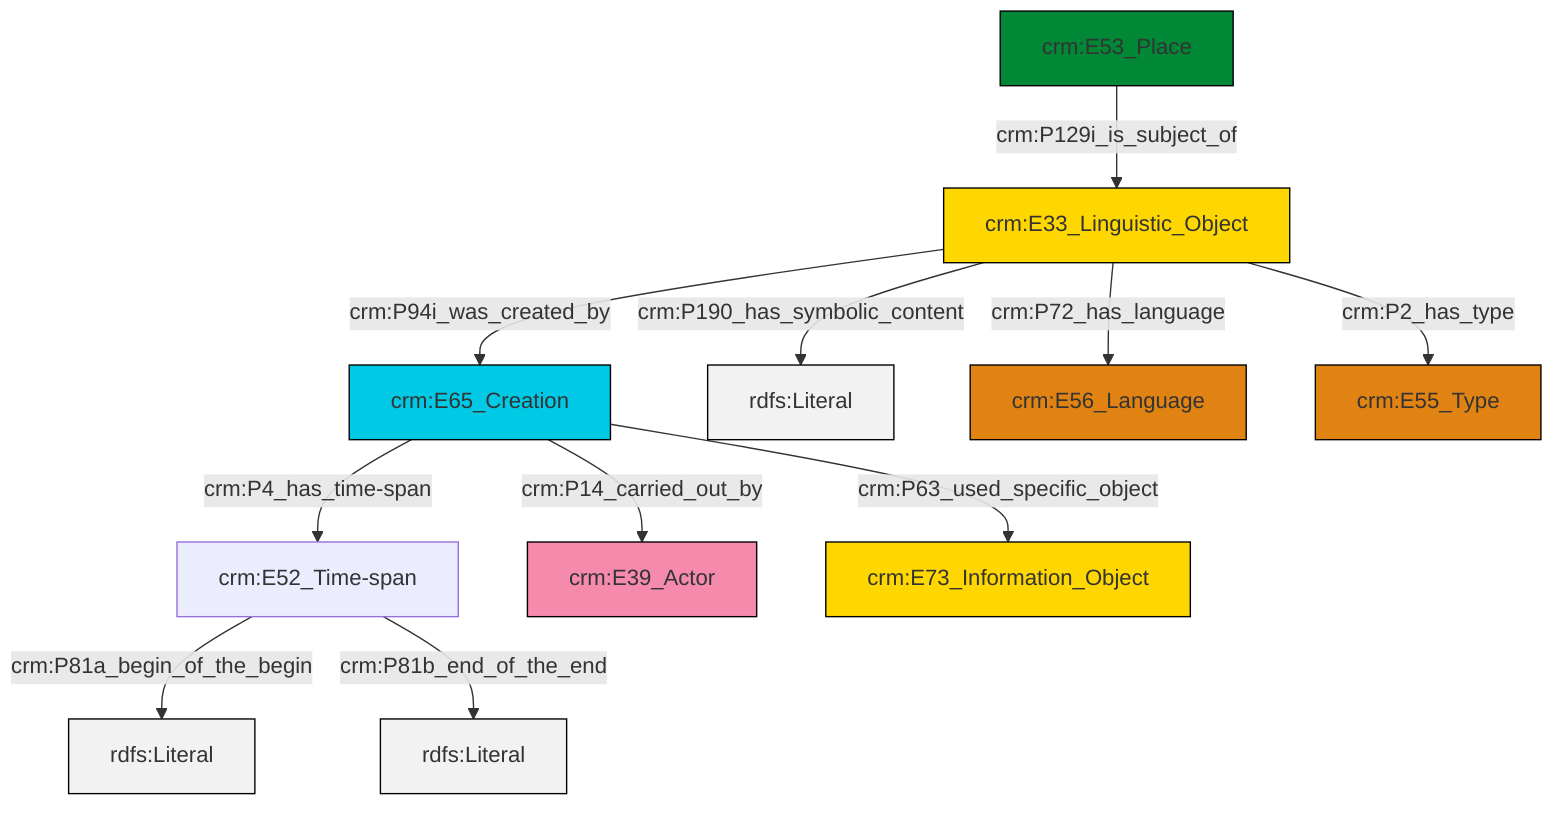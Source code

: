 graph TD
classDef Literal fill:#f2f2f2,stroke:#000000;
classDef CRM_Entity fill:#FFFFFF,stroke:#000000;
classDef Temporal_Entity fill:#00C9E6, stroke:#000000;
classDef Type fill:#E18312, stroke:#000000;
classDef Time-Span fill:#2C9C91, stroke:#000000;
classDef Appellation fill:#FFEB7F, stroke:#000000;
classDef Place fill:#008836, stroke:#000000;
classDef Persistent_Item fill:#B266B2, stroke:#000000;
classDef Conceptual_Object fill:#FFD700, stroke:#000000;
classDef Physical_Thing fill:#D2B48C, stroke:#000000;
classDef Actor fill:#f58aad, stroke:#000000;
classDef PC_Classes fill:#4ce600, stroke:#000000;
classDef Multi fill:#cccccc,stroke:#000000;

0["crm:E33_Linguistic_Object"]:::Conceptual_Object -->|crm:P94i_was_created_by| 1["crm:E65_Creation"]:::Temporal_Entity
3["crm:E52_Time-span"]:::Default -->|crm:P81a_begin_of_the_begin| 4[rdfs:Literal]:::Literal
3["crm:E52_Time-span"]:::Default -->|crm:P81b_end_of_the_end| 5[rdfs:Literal]:::Literal
1["crm:E65_Creation"]:::Temporal_Entity -->|crm:P4_has_time-span| 3["crm:E52_Time-span"]:::Default
6["crm:E53_Place"]:::Place -->|crm:P129i_is_subject_of| 0["crm:E33_Linguistic_Object"]:::Conceptual_Object
0["crm:E33_Linguistic_Object"]:::Conceptual_Object -->|crm:P190_has_symbolic_content| 13[rdfs:Literal]:::Literal
0["crm:E33_Linguistic_Object"]:::Conceptual_Object -->|crm:P72_has_language| 14["crm:E56_Language"]:::Type
0["crm:E33_Linguistic_Object"]:::Conceptual_Object -->|crm:P2_has_type| 15["crm:E55_Type"]:::Type
1["crm:E65_Creation"]:::Temporal_Entity -->|crm:P14_carried_out_by| 8["crm:E39_Actor"]:::Actor
1["crm:E65_Creation"]:::Temporal_Entity -->|crm:P63_used_specific_object| 10["crm:E73_Information_Object"]:::Conceptual_Object